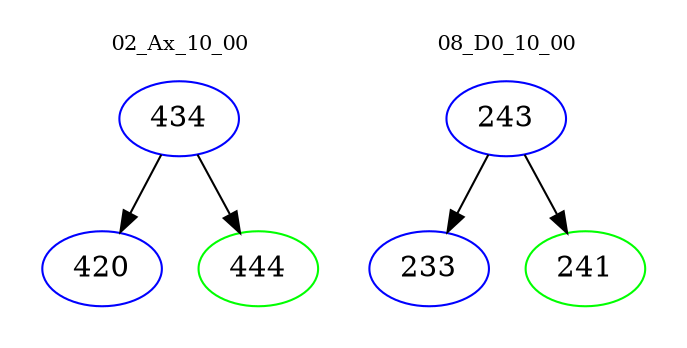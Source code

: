 digraph{
subgraph cluster_0 {
color = white
label = "02_Ax_10_00";
fontsize=10;
T0_434 [label="434", color="blue"]
T0_434 -> T0_420 [color="black"]
T0_420 [label="420", color="blue"]
T0_434 -> T0_444 [color="black"]
T0_444 [label="444", color="green"]
}
subgraph cluster_1 {
color = white
label = "08_D0_10_00";
fontsize=10;
T1_243 [label="243", color="blue"]
T1_243 -> T1_233 [color="black"]
T1_233 [label="233", color="blue"]
T1_243 -> T1_241 [color="black"]
T1_241 [label="241", color="green"]
}
}
